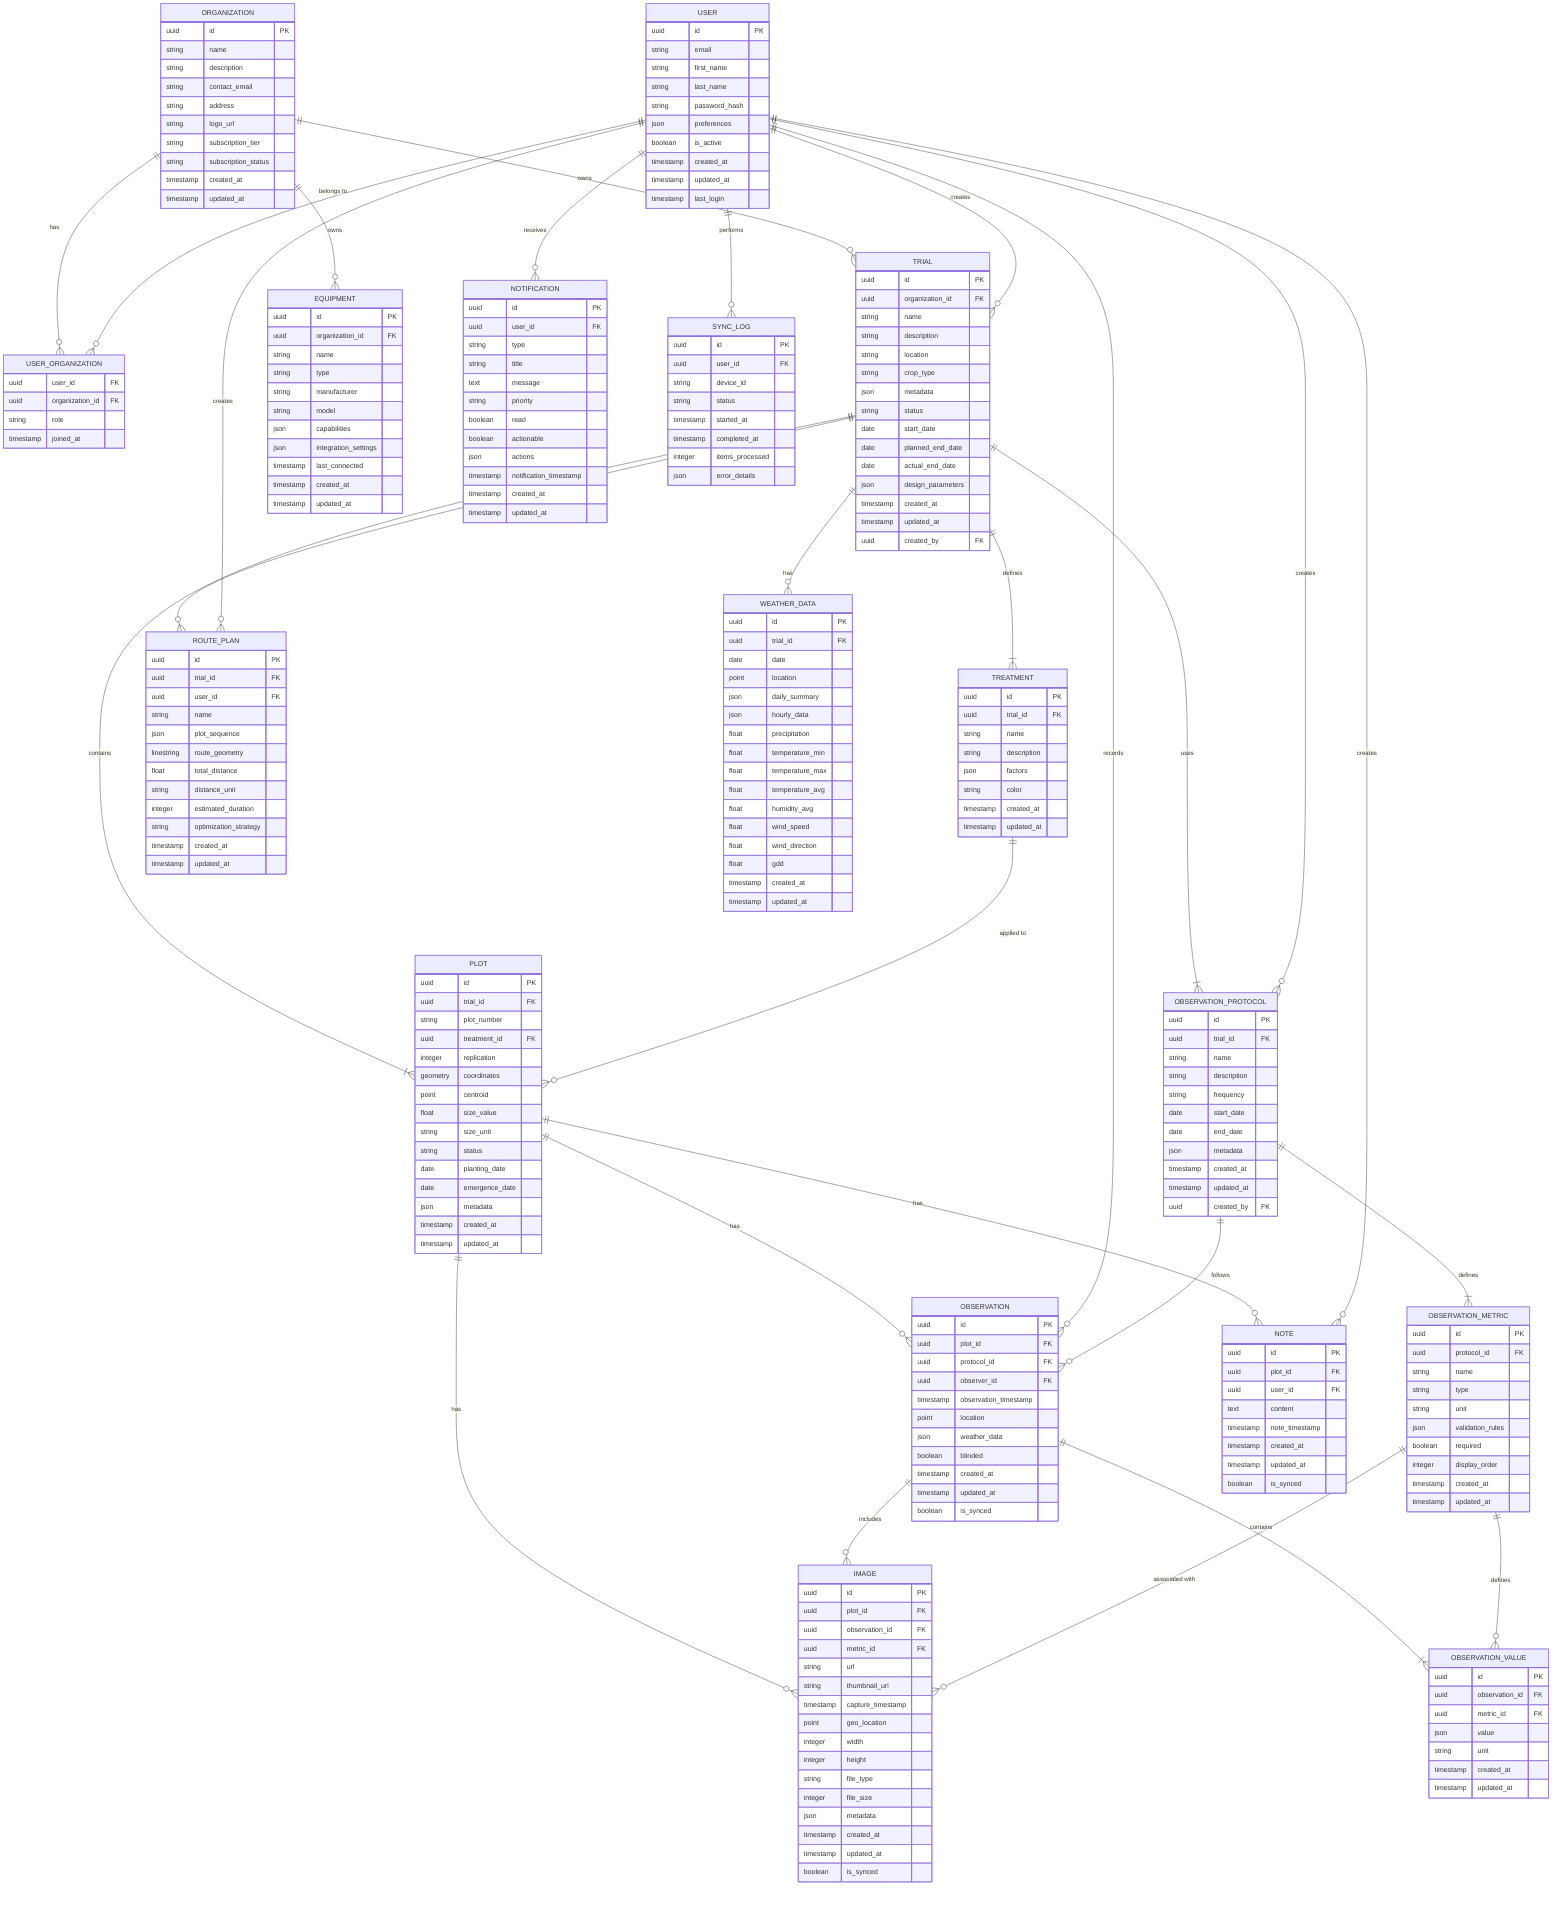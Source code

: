 erDiagram
    ORGANIZATION {
        uuid id PK
        string name
        string description
        string contact_email
        string address
        string logo_url
        string subscription_tier
        string subscription_status
        timestamp created_at
        timestamp updated_at
    }
    
    USER {
        uuid id PK
        string email
        string first_name
        string last_name
        string password_hash
        json preferences
        boolean is_active
        timestamp created_at
        timestamp updated_at
        timestamp last_login
    }
    
    USER_ORGANIZATION {
        uuid user_id FK
        uuid organization_id FK
        string role
        timestamp joined_at
    }
    
    TRIAL {
        uuid id PK
        uuid organization_id FK
        string name
        string description
        string location
        string crop_type
        json metadata
        string status
        date start_date
        date planned_end_date
        date actual_end_date
        json design_parameters
        timestamp created_at
        timestamp updated_at
        uuid created_by FK
    }
    
    PLOT {
        uuid id PK
        uuid trial_id FK
        string plot_number
        uuid treatment_id FK
        integer replication
        geometry coordinates
        point centroid
        float size_value
        string size_unit
        string status
        date planting_date
        date emergence_date
        json metadata
        timestamp created_at
        timestamp updated_at
    }
    
    TREATMENT {
        uuid id PK
        uuid trial_id FK
        string name
        string description
        json factors
        string color
        timestamp created_at
        timestamp updated_at
    }
    
    OBSERVATION_PROTOCOL {
        uuid id PK
        uuid trial_id FK
        string name
        string description
        string frequency
        date start_date
        date end_date
        json metadata
        timestamp created_at
        timestamp updated_at
        uuid created_by FK
    }
    
    OBSERVATION_METRIC {
        uuid id PK
        uuid protocol_id FK
        string name
        string type
        string unit
        json validation_rules
        boolean required
        integer display_order
        timestamp created_at
        timestamp updated_at
    }
    
    OBSERVATION {
        uuid id PK
        uuid plot_id FK
        uuid protocol_id FK
        uuid observer_id FK
        timestamp observation_timestamp
        point location
        json weather_data
        boolean blinded
        timestamp created_at
        timestamp updated_at
        boolean is_synced
    }
    
    OBSERVATION_VALUE {
        uuid id PK
        uuid observation_id FK
        uuid metric_id FK
        json value
        string unit
        timestamp created_at
        timestamp updated_at
    }
    
    IMAGE {
        uuid id PK
        uuid plot_id FK
        uuid observation_id FK
        uuid metric_id FK
        string url
        string thumbnail_url
        timestamp capture_timestamp
        point geo_location
        integer width
        integer height
        string file_type
        integer file_size
        json metadata
        timestamp created_at
        timestamp updated_at
        boolean is_synced
    }
    
    ROUTE_PLAN {
        uuid id PK
        uuid trial_id FK
        uuid user_id FK
        string name
        json plot_sequence
        linestring route_geometry
        float total_distance
        string distance_unit
        integer estimated_duration
        string optimization_strategy
        timestamp created_at
        timestamp updated_at
    }
    
    WEATHER_DATA {
        uuid id PK
        uuid trial_id FK
        date date
        point location
        json daily_summary
        json hourly_data
        float precipitation
        float temperature_min
        float temperature_max
        float temperature_avg
        float humidity_avg
        float wind_speed
        float wind_direction
        float gdd
        timestamp created_at
        timestamp updated_at
    }
    
    NOTE {
        uuid id PK
        uuid plot_id FK
        uuid user_id FK
        text content
        timestamp note_timestamp
        timestamp created_at
        timestamp updated_at
        boolean is_synced
    }
    
    EQUIPMENT {
        uuid id PK
        uuid organization_id FK
        string name
        string type
        string manufacturer
        string model
        json capabilities
        json integration_settings
        timestamp last_connected
        timestamp created_at
        timestamp updated_at
    }
    
    NOTIFICATION {
        uuid id PK
        uuid user_id FK
        string type
        string title
        text message
        string priority
        boolean read
        boolean actionable
        json actions
        timestamp notification_timestamp
        timestamp created_at
        timestamp updated_at
    }
    
    SYNC_LOG {
        uuid id PK
        uuid user_id FK
        string device_id
        string status
        timestamp started_at
        timestamp completed_at
        integer items_processed
        json error_details
    }
    
    ORGANIZATION ||--o{ USER_ORGANIZATION : "has"
    USER ||--o{ USER_ORGANIZATION : "belongs to"
    ORGANIZATION ||--o{ TRIAL : "owns"
    USER ||--o{ TRIAL : "creates"
    TRIAL ||--|{ PLOT : "contains"
    TRIAL ||--|{ TREATMENT : "defines"
    TREATMENT ||--o{ PLOT : "applied to"
    TRIAL ||--|{ OBSERVATION_PROTOCOL : "uses"
    USER ||--o{ OBSERVATION_PROTOCOL : "creates"
    OBSERVATION_PROTOCOL ||--|{ OBSERVATION_METRIC : "defines"
    PLOT ||--o{ OBSERVATION : "has"
    USER ||--o{ OBSERVATION : "records"
    OBSERVATION_PROTOCOL ||--o{ OBSERVATION : "follows"
    OBSERVATION ||--|{ OBSERVATION_VALUE : "contains"
    OBSERVATION_METRIC ||--o{ OBSERVATION_VALUE : "defines"
    PLOT ||--o{ IMAGE : "has"
    OBSERVATION ||--o{ IMAGE : "includes"
    OBSERVATION_METRIC ||--o{ IMAGE : "associated with"
    TRIAL ||--o{ ROUTE_PLAN : "has"
    USER ||--o{ ROUTE_PLAN : "creates"
    TRIAL ||--o{ WEATHER_DATA : "has"
    PLOT ||--o{ NOTE : "has"
    USER ||--o{ NOTE : "creates"
    ORGANIZATION ||--o{ EQUIPMENT : "owns"
    USER ||--o{ NOTIFICATION : "receives"
    USER ||--o{ SYNC_LOG : "performs"